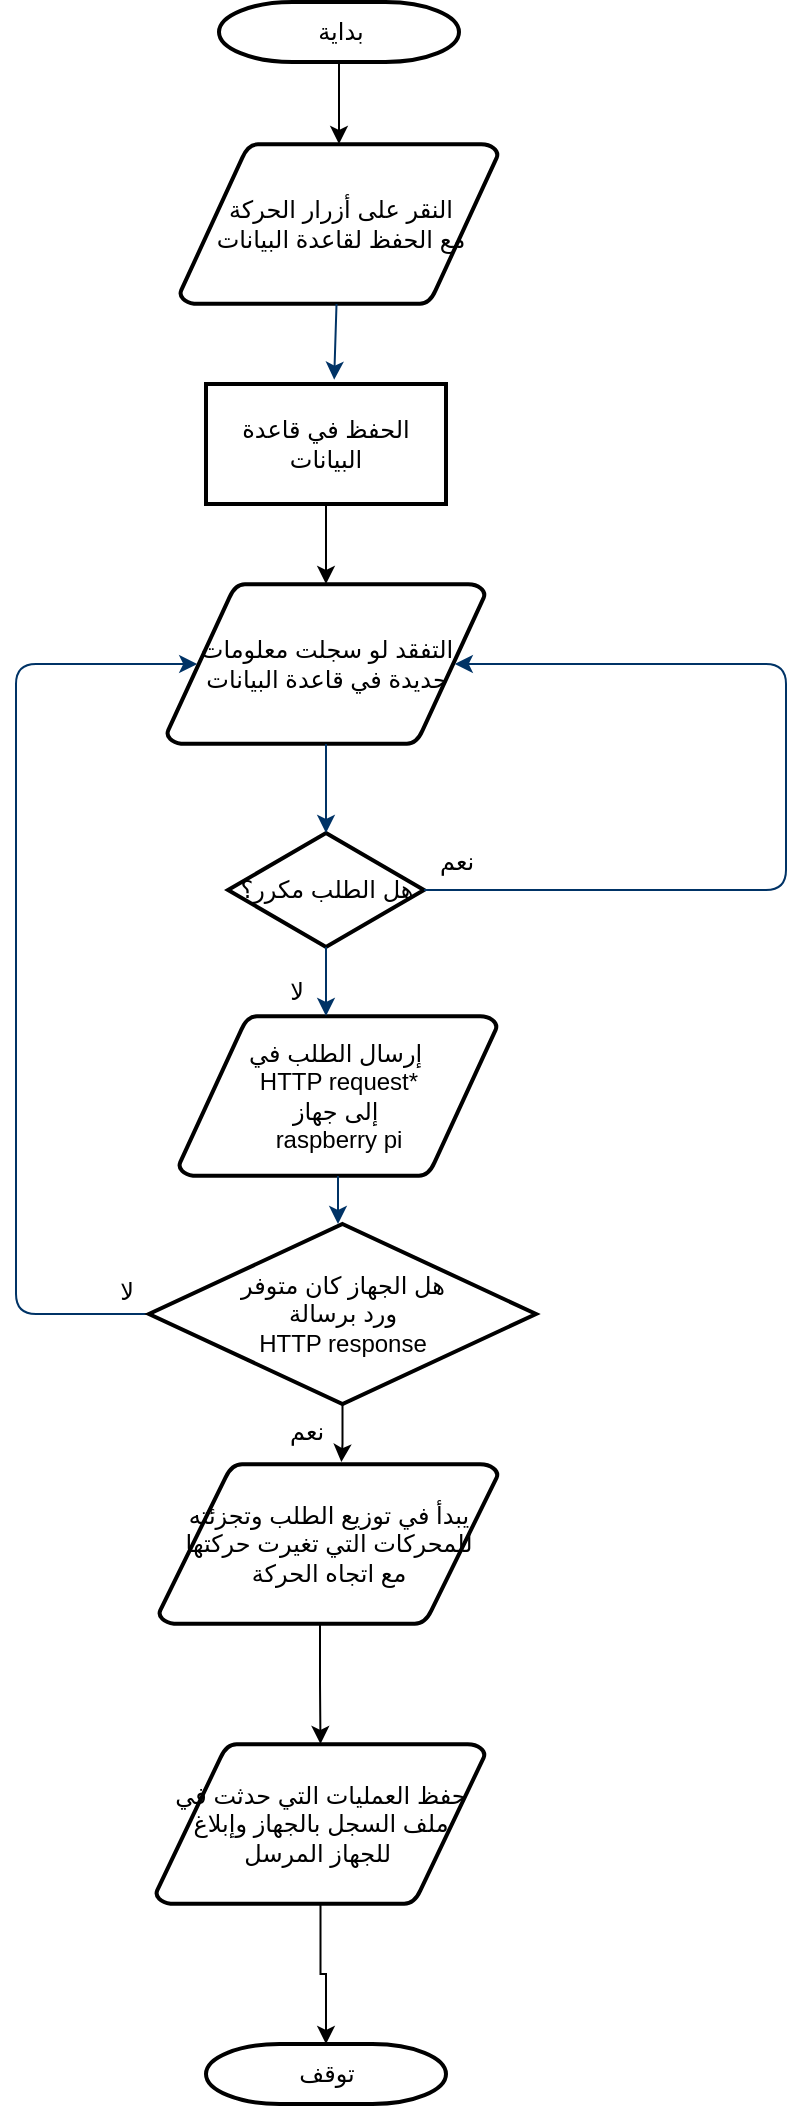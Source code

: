 <mxfile version="14.1.8" type="device"><diagram id="6a731a19-8d31-9384-78a2-239565b7b9f0" name="Page-1"><mxGraphModel dx="230" dy="170" grid="1" gridSize="10" guides="1" tooltips="1" connect="1" arrows="1" fold="1" page="1" pageScale="1" pageWidth="1169" pageHeight="827" background="#ffffff" math="0" shadow="0"><root><mxCell id="0"/><mxCell id="1" parent="0"/><mxCell id="agDkRMuW8_YcdY_h2mW3-73" style="edgeStyle=orthogonalEdgeStyle;rounded=0;orthogonalLoop=1;jettySize=auto;html=1;" edge="1" parent="1" source="2" target="3"><mxGeometry relative="1" as="geometry"/></mxCell><mxCell id="2" value="بداية" style="shape=mxgraph.flowchart.terminator;strokeWidth=2;gradientColor=none;gradientDirection=north;fontStyle=0;html=1;" parent="1" vertex="1"><mxGeometry x="261.5" y="29" width="120" height="30" as="geometry"/></mxCell><mxCell id="3" value="النقر على أزرار الحركة&lt;br&gt;مع الحفظ لقاعدة البيانات" style="shape=mxgraph.flowchart.data;strokeWidth=2;gradientColor=none;gradientDirection=north;fontStyle=0;html=1;" parent="1" vertex="1"><mxGeometry x="242" y="100" width="159" height="80" as="geometry"/></mxCell><mxCell id="4" value="إرسال الطلب في&amp;nbsp;&lt;br&gt;HTTP request*&lt;br&gt;إلى جهاز&amp;nbsp;&lt;br&gt;&lt;span style=&quot;text-align: right&quot;&gt;raspberry pi&lt;/span&gt;" style="shape=mxgraph.flowchart.data;strokeWidth=2;gradientColor=none;gradientDirection=north;fontStyle=0;html=1;" parent="1" vertex="1"><mxGeometry x="241.5" y="536" width="159" height="80" as="geometry"/></mxCell><mxCell id="5" value="التفقد لو سجلت معلومات&lt;br&gt;جديدة في قاعدة البيانات" style="shape=mxgraph.flowchart.data;strokeWidth=2;gradientColor=none;gradientDirection=north;fontStyle=0;html=1;" parent="1" vertex="1"><mxGeometry x="235.5" y="320" width="159" height="80" as="geometry"/></mxCell><mxCell id="6" value="هل الطلب مكرر؟" style="shape=mxgraph.flowchart.decision;strokeWidth=2;gradientColor=none;gradientDirection=north;fontStyle=0;html=1;" parent="1" vertex="1"><mxGeometry x="266" y="444.5" width="98" height="57" as="geometry"/></mxCell><mxCell id="8" style="fontStyle=1;strokeColor=#003366;strokeWidth=1;html=1;entryX=0.534;entryY=-0.036;entryDx=0;entryDy=0;entryPerimeter=0;" parent="1" source="3" target="agDkRMuW8_YcdY_h2mW3-55" edge="1"><mxGeometry relative="1" as="geometry"/></mxCell><mxCell id="9" style="entryX=0.5;entryY=0;entryPerimeter=0;fontStyle=1;strokeColor=#003366;strokeWidth=1;html=1;" parent="1" source="5" target="6" edge="1"><mxGeometry relative="1" as="geometry"/></mxCell><mxCell id="10" value="" style="edgeStyle=elbowEdgeStyle;elbow=horizontal;exitX=1;exitY=0.5;exitPerimeter=0;fontStyle=1;strokeColor=#003366;strokeWidth=1;html=1;entryX=0.905;entryY=0.5;entryDx=0;entryDy=0;entryPerimeter=0;" parent="1" source="6" target="5" edge="1"><mxGeometry x="381" y="98.5" width="100" height="100" as="geometry"><mxPoint x="750" y="517" as="sourcePoint"/><mxPoint x="545" y="443.71" as="targetPoint"/><Array as="points"><mxPoint x="545" y="470"/></Array></mxGeometry></mxCell><mxCell id="11" value="نعم" style="text;fontStyle=0;html=1;strokeColor=none;gradientColor=none;fillColor=none;strokeWidth=2;" parent="1" vertex="1"><mxGeometry x="370" y="444.5" width="40" height="26" as="geometry"/></mxCell><mxCell id="12" value="" style="edgeStyle=elbowEdgeStyle;elbow=horizontal;fontColor=#001933;fontStyle=1;strokeColor=#003366;strokeWidth=1;html=1;" parent="1" source="6" target="4" edge="1"><mxGeometry y="70" width="100" height="100" as="geometry"><mxPoint y="170" as="sourcePoint"/><mxPoint x="100" y="70" as="targetPoint"/></mxGeometry></mxCell><mxCell id="agDkRMuW8_YcdY_h2mW3-77" style="edgeStyle=orthogonalEdgeStyle;rounded=0;orthogonalLoop=1;jettySize=auto;html=1;entryX=0.5;entryY=0;entryDx=0;entryDy=0;entryPerimeter=0;" edge="1" parent="1" source="13" target="34"><mxGeometry relative="1" as="geometry"><Array as="points"><mxPoint x="312" y="870"/><mxPoint x="312" y="870"/></Array></mxGeometry></mxCell><mxCell id="13" value="يبدأ في توزيع الطلب وتجزئته&lt;br&gt;للمحركات التي تغيرت حركتها&lt;br&gt;مع اتجاه الحركة" style="shape=mxgraph.flowchart.data;strokeWidth=2;gradientColor=none;gradientDirection=north;fontStyle=0;html=1;" parent="1" vertex="1"><mxGeometry x="231.5" y="760" width="169.5" height="80" as="geometry"/></mxCell><mxCell id="14" value="لا&lt;br&gt;" style="text;fontStyle=0;html=1;strokeColor=none;gradientColor=none;fillColor=none;strokeWidth=2;align=center;" parent="1" vertex="1"><mxGeometry x="285" y="510" width="30" height="26" as="geometry"/></mxCell><mxCell id="17" value="" style="edgeStyle=elbowEdgeStyle;elbow=horizontal;fontStyle=1;strokeColor=#003366;strokeWidth=1;html=1;" parent="1" source="4" target="agDkRMuW8_YcdY_h2mW3-57" edge="1"><mxGeometry y="70" width="100" height="100" as="geometry"><mxPoint y="170" as="sourcePoint"/><mxPoint x="100" y="70" as="targetPoint"/></mxGeometry></mxCell><mxCell id="26" value="" style="edgeStyle=elbowEdgeStyle;elbow=horizontal;fontStyle=1;strokeColor=#003366;strokeWidth=1;html=1;exitX=0;exitY=0.5;exitDx=0;exitDy=0;exitPerimeter=0;entryX=0.095;entryY=0.5;entryDx=0;entryDy=0;entryPerimeter=0;" parent="1" source="agDkRMuW8_YcdY_h2mW3-57" target="5" edge="1"><mxGeometry y="70" width="100" height="100" as="geometry"><mxPoint x="210" y="830" as="sourcePoint"/><mxPoint x="250" y="360" as="targetPoint"/><Array as="points"><mxPoint x="160" y="920"/></Array></mxGeometry></mxCell><mxCell id="agDkRMuW8_YcdY_h2mW3-67" style="edgeStyle=orthogonalEdgeStyle;rounded=0;orthogonalLoop=1;jettySize=auto;html=1;" edge="1" parent="1" source="34" target="40"><mxGeometry relative="1" as="geometry"/></mxCell><mxCell id="34" value="حفظ العمليات التي حدثت في&lt;br&gt;ملف السجل بالجهاز وإبلاغ&lt;br&gt;للجهاز المرسل&amp;nbsp;" style="shape=mxgraph.flowchart.data;strokeWidth=2;gradientColor=none;gradientDirection=north;fontStyle=0;html=1;" parent="1" vertex="1"><mxGeometry x="230" y="900" width="164.5" height="80" as="geometry"/></mxCell><mxCell id="40" value="توقف" style="shape=mxgraph.flowchart.terminator;strokeWidth=2;gradientColor=none;gradientDirection=north;fontStyle=0;html=1;" parent="1" vertex="1"><mxGeometry x="255" y="1050" width="120" height="30" as="geometry"/></mxCell><mxCell id="agDkRMuW8_YcdY_h2mW3-75" style="edgeStyle=orthogonalEdgeStyle;rounded=0;orthogonalLoop=1;jettySize=auto;html=1;entryX=0.5;entryY=0;entryDx=0;entryDy=0;entryPerimeter=0;" edge="1" parent="1" source="agDkRMuW8_YcdY_h2mW3-55" target="5"><mxGeometry relative="1" as="geometry"/></mxCell><mxCell id="agDkRMuW8_YcdY_h2mW3-55" value="الحفظ في قاعدة البيانات" style="whiteSpace=wrap;html=1;fontStyle=0;strokeWidth=2;gradientDirection=north;" vertex="1" parent="1"><mxGeometry x="255" y="220" width="120" height="60" as="geometry"/></mxCell><mxCell id="agDkRMuW8_YcdY_h2mW3-79" style="edgeStyle=orthogonalEdgeStyle;rounded=0;orthogonalLoop=1;jettySize=auto;html=1;entryX=0.538;entryY=-0.012;entryDx=0;entryDy=0;entryPerimeter=0;" edge="1" parent="1" source="agDkRMuW8_YcdY_h2mW3-57" target="13"><mxGeometry relative="1" as="geometry"/></mxCell><mxCell id="agDkRMuW8_YcdY_h2mW3-57" value="هل الجهاز كان متوفر&lt;br&gt;ورد برسالة&lt;br&gt;HTTP response" style="shape=mxgraph.flowchart.decision;strokeWidth=2;gradientColor=none;gradientDirection=north;fontStyle=0;html=1;" vertex="1" parent="1"><mxGeometry x="226.5" y="640" width="193.5" height="90" as="geometry"/></mxCell><mxCell id="agDkRMuW8_YcdY_h2mW3-61" value="نعم" style="text;fontStyle=0;html=1;strokeColor=none;gradientColor=none;fillColor=none;strokeWidth=2;" vertex="1" parent="1"><mxGeometry x="295" y="730" width="20" height="26" as="geometry"/></mxCell><mxCell id="agDkRMuW8_YcdY_h2mW3-62" value="لا&lt;br&gt;" style="text;fontStyle=0;html=1;strokeColor=none;gradientColor=none;fillColor=none;strokeWidth=2;align=center;" vertex="1" parent="1"><mxGeometry x="200" y="660" width="30" height="26" as="geometry"/></mxCell></root></mxGraphModel></diagram></mxfile>